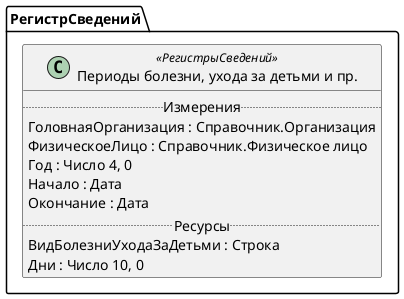 ﻿@startuml ПериодыБолезниУходаЗаДетьми
'!include templates.wsd
'..\include templates.wsd
class РегистрСведений.ПериодыБолезниУходаЗаДетьми as "Периоды болезни, ухода за детьми и пр." <<РегистрыСведений>>
{
..Измерения..
ГоловнаяОрганизация : Справочник.Организация
ФизическоеЛицо : Справочник.Физическое лицо
Год : Число 4, 0
Начало : Дата
Окончание : Дата
..Ресурсы..
ВидБолезниУходаЗаДетьми : Строка
Дни : Число 10, 0
}
@enduml
